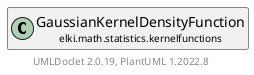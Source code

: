 @startuml
    remove .*\.(Instance|Par|Parameterizer|Factory)$
    set namespaceSeparator none
    hide empty fields
    hide empty methods

    class "<size:14>GaussianKernelDensityFunction.Par\n<size:10>elki.math.statistics.kernelfunctions" as elki.math.statistics.kernelfunctions.GaussianKernelDensityFunction.Par [[GaussianKernelDensityFunction.Par.html]] {
        +make(): GaussianKernelDensityFunction
    }

    interface "<size:14>Parameterizer\n<size:10>elki.utilities.optionhandling" as elki.utilities.optionhandling.Parameterizer [[../../../utilities/optionhandling/Parameterizer.html]] {
        {abstract} +make(): Object
    }
    class "<size:14>GaussianKernelDensityFunction\n<size:10>elki.math.statistics.kernelfunctions" as elki.math.statistics.kernelfunctions.GaussianKernelDensityFunction [[GaussianKernelDensityFunction.html]]

    elki.utilities.optionhandling.Parameterizer <|.. elki.math.statistics.kernelfunctions.GaussianKernelDensityFunction.Par
    elki.math.statistics.kernelfunctions.GaussianKernelDensityFunction +-- elki.math.statistics.kernelfunctions.GaussianKernelDensityFunction.Par

    center footer UMLDoclet 2.0.19, PlantUML 1.2022.8
@enduml
